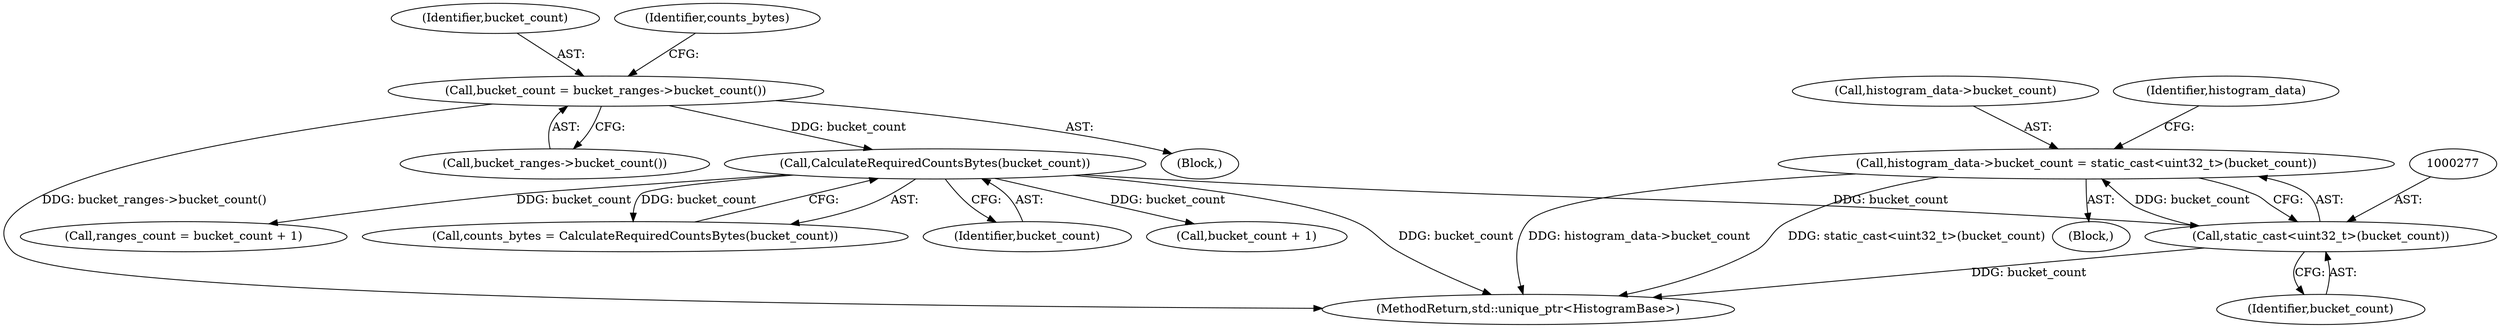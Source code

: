 digraph "0_Chrome_3f38b2253b19f9f9595f79fb92bfb5077e7b1959_0@pointer" {
"1000272" [label="(Call,histogram_data->bucket_count = static_cast<uint32_t>(bucket_count))"];
"1000276" [label="(Call,static_cast<uint32_t>(bucket_count))"];
"1000168" [label="(Call,CalculateRequiredCountsBytes(bucket_count))"];
"1000162" [label="(Call,bucket_count = bucket_ranges->bucket_count())"];
"1000163" [label="(Identifier,bucket_count)"];
"1000281" [label="(Identifier,histogram_data)"];
"1000190" [label="(Call,ranges_count = bucket_count + 1)"];
"1000166" [label="(Call,counts_bytes = CalculateRequiredCountsBytes(bucket_count))"];
"1000192" [label="(Call,bucket_count + 1)"];
"1000164" [label="(Call,bucket_ranges->bucket_count())"];
"1000278" [label="(Identifier,bucket_count)"];
"1000273" [label="(Call,histogram_data->bucket_count)"];
"1000261" [label="(Block,)"];
"1000160" [label="(Block,)"];
"1000168" [label="(Call,CalculateRequiredCountsBytes(bucket_count))"];
"1000162" [label="(Call,bucket_count = bucket_ranges->bucket_count())"];
"1000167" [label="(Identifier,counts_bytes)"];
"1000373" [label="(MethodReturn,std::unique_ptr<HistogramBase>)"];
"1000272" [label="(Call,histogram_data->bucket_count = static_cast<uint32_t>(bucket_count))"];
"1000276" [label="(Call,static_cast<uint32_t>(bucket_count))"];
"1000169" [label="(Identifier,bucket_count)"];
"1000272" -> "1000261"  [label="AST: "];
"1000272" -> "1000276"  [label="CFG: "];
"1000273" -> "1000272"  [label="AST: "];
"1000276" -> "1000272"  [label="AST: "];
"1000281" -> "1000272"  [label="CFG: "];
"1000272" -> "1000373"  [label="DDG: static_cast<uint32_t>(bucket_count)"];
"1000272" -> "1000373"  [label="DDG: histogram_data->bucket_count"];
"1000276" -> "1000272"  [label="DDG: bucket_count"];
"1000276" -> "1000278"  [label="CFG: "];
"1000277" -> "1000276"  [label="AST: "];
"1000278" -> "1000276"  [label="AST: "];
"1000276" -> "1000373"  [label="DDG: bucket_count"];
"1000168" -> "1000276"  [label="DDG: bucket_count"];
"1000168" -> "1000166"  [label="AST: "];
"1000168" -> "1000169"  [label="CFG: "];
"1000169" -> "1000168"  [label="AST: "];
"1000166" -> "1000168"  [label="CFG: "];
"1000168" -> "1000373"  [label="DDG: bucket_count"];
"1000168" -> "1000166"  [label="DDG: bucket_count"];
"1000162" -> "1000168"  [label="DDG: bucket_count"];
"1000168" -> "1000190"  [label="DDG: bucket_count"];
"1000168" -> "1000192"  [label="DDG: bucket_count"];
"1000162" -> "1000160"  [label="AST: "];
"1000162" -> "1000164"  [label="CFG: "];
"1000163" -> "1000162"  [label="AST: "];
"1000164" -> "1000162"  [label="AST: "];
"1000167" -> "1000162"  [label="CFG: "];
"1000162" -> "1000373"  [label="DDG: bucket_ranges->bucket_count()"];
}
